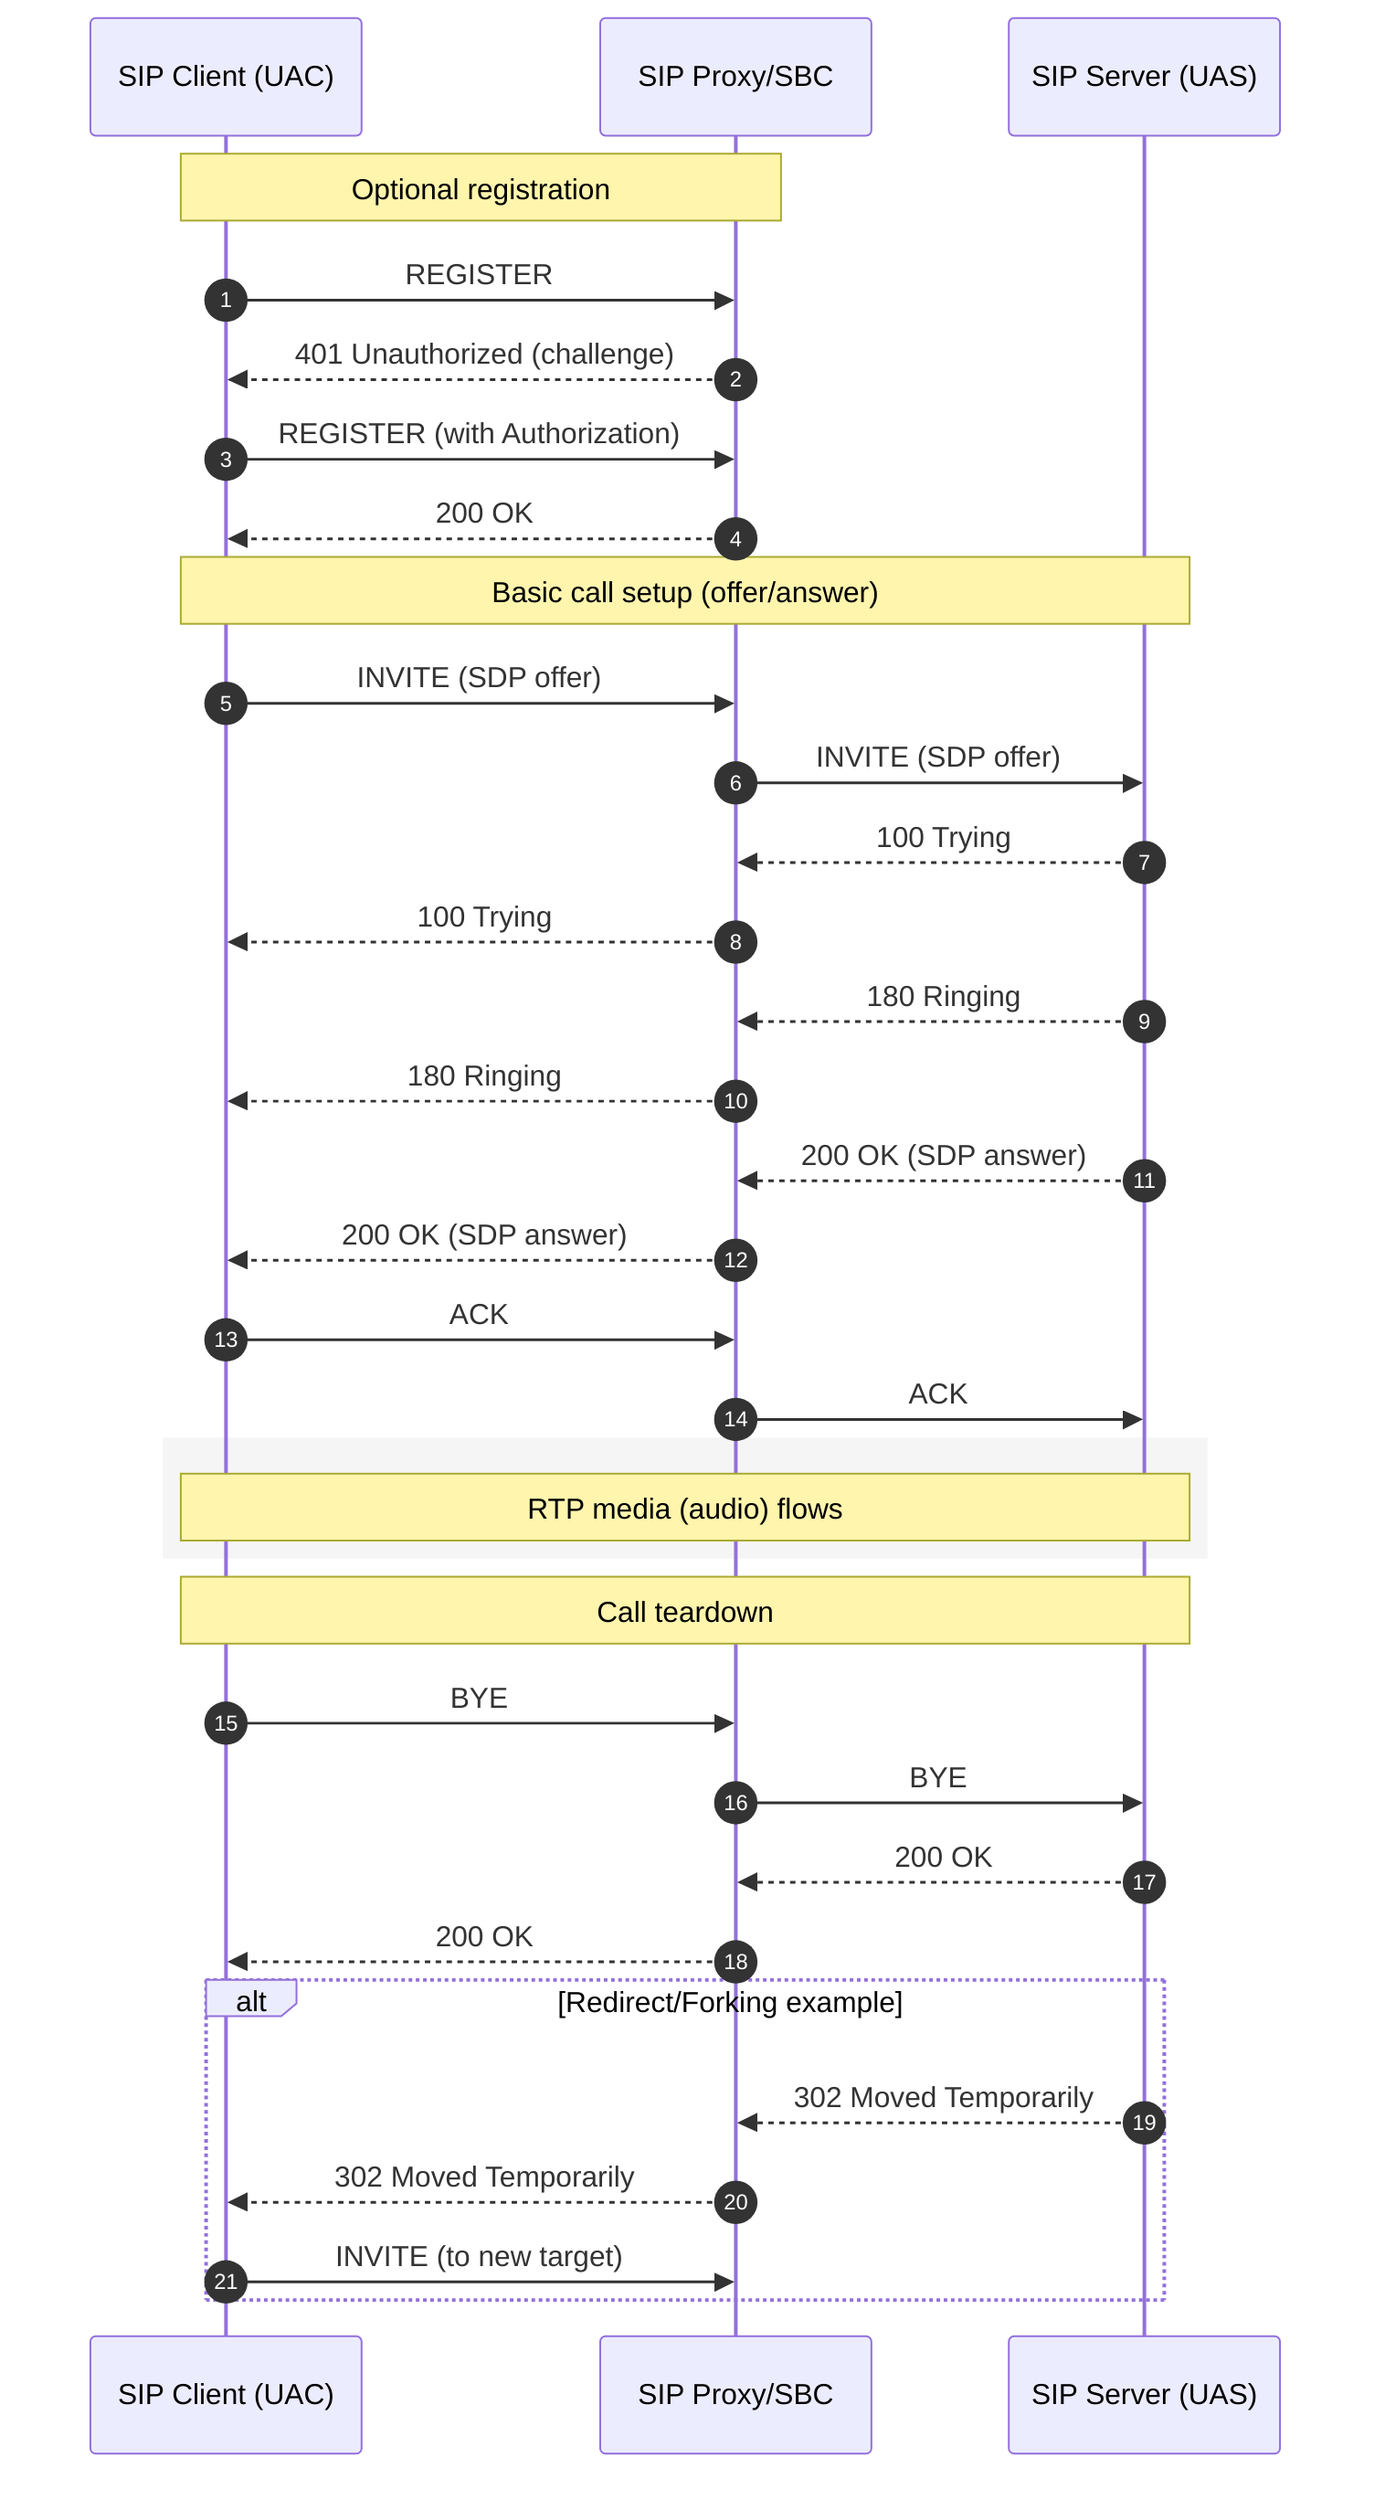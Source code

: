 sequenceDiagram
    autonumber
    participant UAC as SIP Client (UAC)
    participant Proxy as SIP Proxy/SBC
    participant UAS as SIP Server (UAS)

    Note over UAC,Proxy: Optional registration
    UAC->>Proxy: REGISTER
    Proxy-->>UAC: 401 Unauthorized (challenge)
    UAC->>Proxy: REGISTER (with Authorization)
    Proxy-->>UAC: 200 OK

    Note over UAC,UAS: Basic call setup (offer/answer)
    UAC->>Proxy: INVITE (SDP offer)
    Proxy->>UAS: INVITE (SDP offer)
    UAS-->>Proxy: 100 Trying
    Proxy-->>UAC: 100 Trying
    UAS-->>Proxy: 180 Ringing
    Proxy-->>UAC: 180 Ringing
    UAS-->>Proxy: 200 OK (SDP answer)
    Proxy-->>UAC: 200 OK (SDP answer)
    UAC->>Proxy: ACK
    Proxy->>UAS: ACK

    rect rgb(245,245,245)
    Note over UAC,UAS: RTP media (audio) flows
    end

    Note over UAC,UAS: Call teardown
    UAC->>Proxy: BYE
    Proxy->>UAS: BYE
    UAS-->>Proxy: 200 OK
    Proxy-->>UAC: 200 OK

    alt Redirect/Forking example
    UAS-->>Proxy: 302 Moved Temporarily
    Proxy-->>UAC: 302 Moved Temporarily
    UAC->>Proxy: INVITE (to new target)
    end